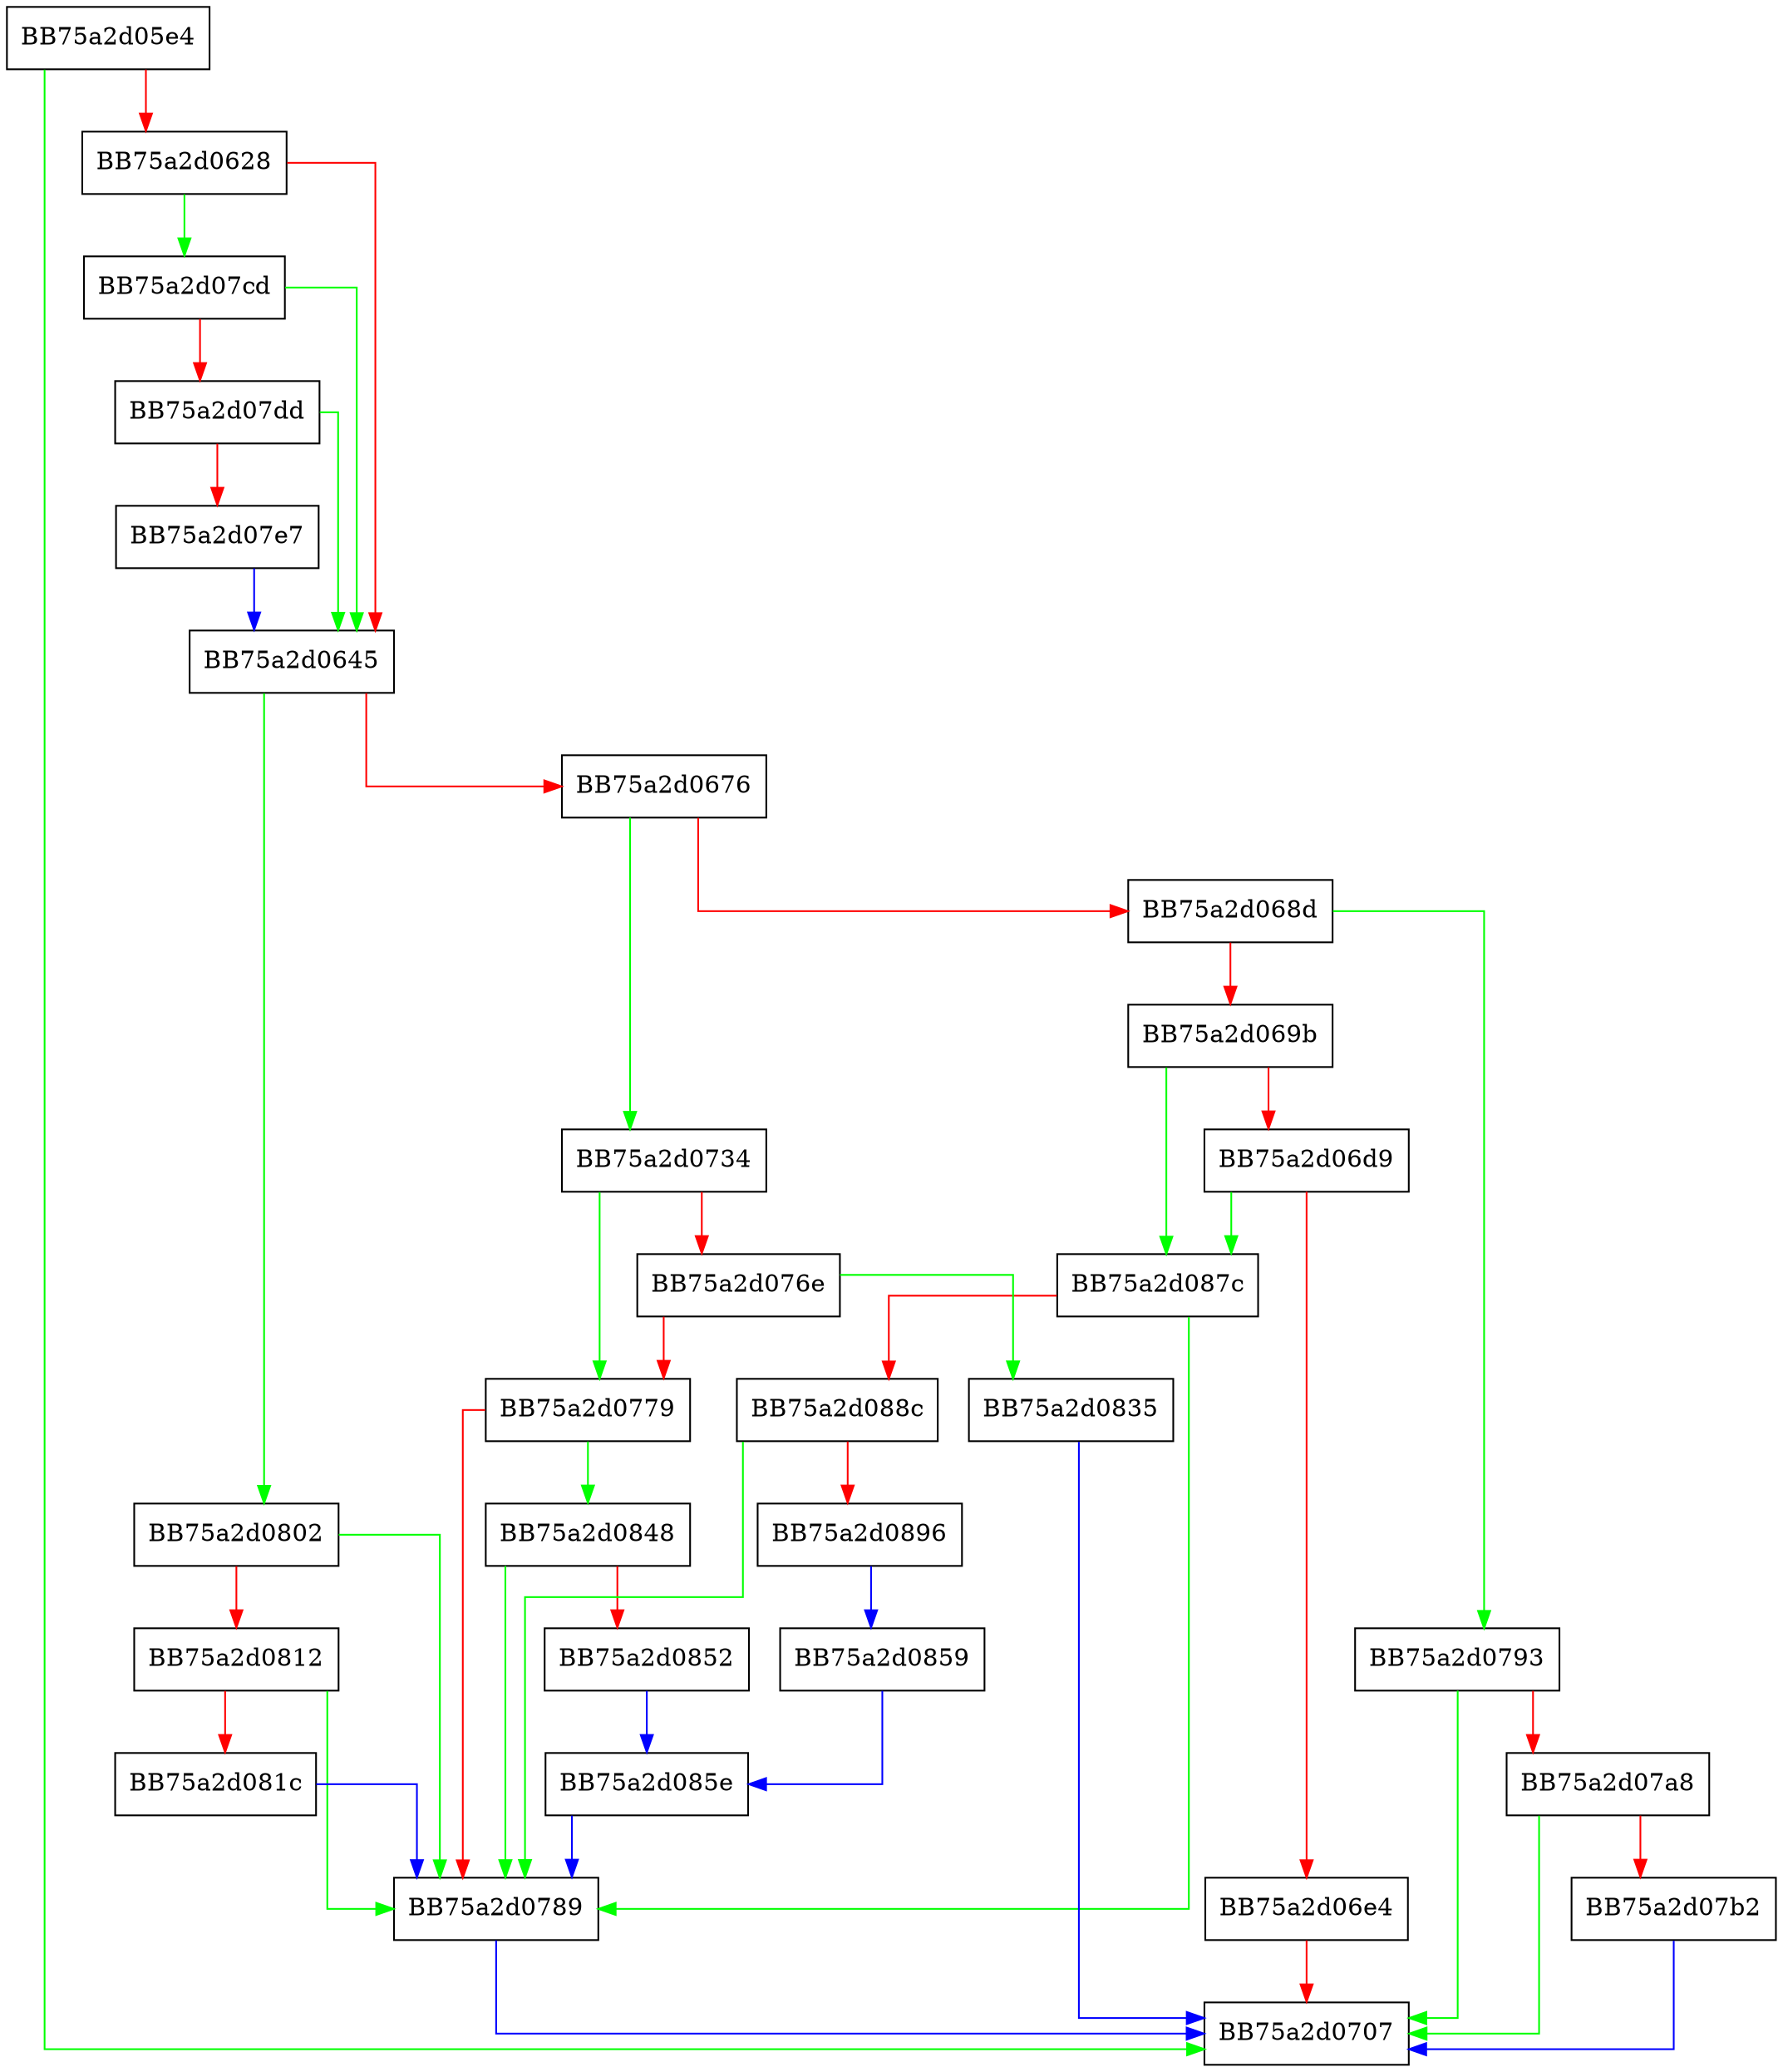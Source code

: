 digraph ReadPEHeaders {
  node [shape="box"];
  graph [splines=ortho];
  BB75a2d05e4 -> BB75a2d0707 [color="green"];
  BB75a2d05e4 -> BB75a2d0628 [color="red"];
  BB75a2d0628 -> BB75a2d07cd [color="green"];
  BB75a2d0628 -> BB75a2d0645 [color="red"];
  BB75a2d0645 -> BB75a2d0802 [color="green"];
  BB75a2d0645 -> BB75a2d0676 [color="red"];
  BB75a2d0676 -> BB75a2d0734 [color="green"];
  BB75a2d0676 -> BB75a2d068d [color="red"];
  BB75a2d068d -> BB75a2d0793 [color="green"];
  BB75a2d068d -> BB75a2d069b [color="red"];
  BB75a2d069b -> BB75a2d087c [color="green"];
  BB75a2d069b -> BB75a2d06d9 [color="red"];
  BB75a2d06d9 -> BB75a2d087c [color="green"];
  BB75a2d06d9 -> BB75a2d06e4 [color="red"];
  BB75a2d06e4 -> BB75a2d0707 [color="red"];
  BB75a2d0734 -> BB75a2d0779 [color="green"];
  BB75a2d0734 -> BB75a2d076e [color="red"];
  BB75a2d076e -> BB75a2d0835 [color="green"];
  BB75a2d076e -> BB75a2d0779 [color="red"];
  BB75a2d0779 -> BB75a2d0848 [color="green"];
  BB75a2d0779 -> BB75a2d0789 [color="red"];
  BB75a2d0789 -> BB75a2d0707 [color="blue"];
  BB75a2d0793 -> BB75a2d0707 [color="green"];
  BB75a2d0793 -> BB75a2d07a8 [color="red"];
  BB75a2d07a8 -> BB75a2d0707 [color="green"];
  BB75a2d07a8 -> BB75a2d07b2 [color="red"];
  BB75a2d07b2 -> BB75a2d0707 [color="blue"];
  BB75a2d07cd -> BB75a2d0645 [color="green"];
  BB75a2d07cd -> BB75a2d07dd [color="red"];
  BB75a2d07dd -> BB75a2d0645 [color="green"];
  BB75a2d07dd -> BB75a2d07e7 [color="red"];
  BB75a2d07e7 -> BB75a2d0645 [color="blue"];
  BB75a2d0802 -> BB75a2d0789 [color="green"];
  BB75a2d0802 -> BB75a2d0812 [color="red"];
  BB75a2d0812 -> BB75a2d0789 [color="green"];
  BB75a2d0812 -> BB75a2d081c [color="red"];
  BB75a2d081c -> BB75a2d0789 [color="blue"];
  BB75a2d0835 -> BB75a2d0707 [color="blue"];
  BB75a2d0848 -> BB75a2d0789 [color="green"];
  BB75a2d0848 -> BB75a2d0852 [color="red"];
  BB75a2d0852 -> BB75a2d085e [color="blue"];
  BB75a2d0859 -> BB75a2d085e [color="blue"];
  BB75a2d085e -> BB75a2d0789 [color="blue"];
  BB75a2d087c -> BB75a2d0789 [color="green"];
  BB75a2d087c -> BB75a2d088c [color="red"];
  BB75a2d088c -> BB75a2d0789 [color="green"];
  BB75a2d088c -> BB75a2d0896 [color="red"];
  BB75a2d0896 -> BB75a2d0859 [color="blue"];
}